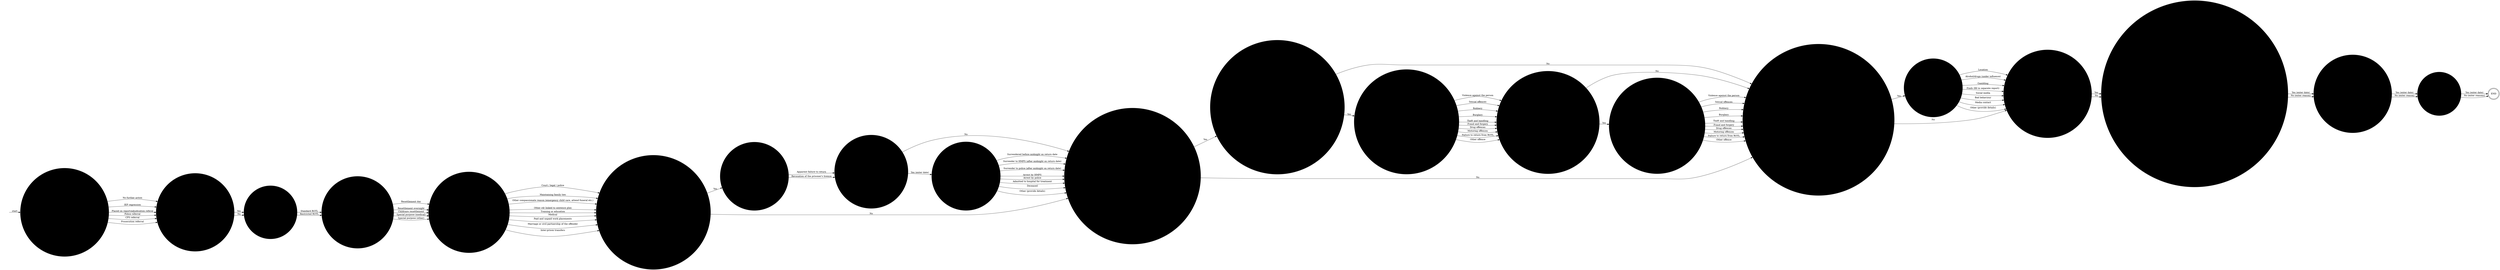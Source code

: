 digraph OLD_TEMPORARY_RELEASE_FAILURE2 {  rankdir=LR;
  node [shape = circle];
  START_NODE [label="", shape=none];
  START_NODE -> 55179 [label = "start"];
  END_NODE [label="END", shape="doublecircle"];
  55179 [label = "What was the main management outcome of the incident?", style="filled", color="#DDD"];
  55179 -> 55180 [label = "No further action", style="filled", color="#DDD"];
  55179 -> 55180 [label = "IEP regression", style="filled", color="#DDD"];
  55179 -> 55180 [label = "Placed on report/adjudication referal", style="filled", color="#DDD"];
  55179 -> 55180 [label = "Police referral", style="filled", color="#DDD"];
  55179 -> 55180 [label = "CPS referral", style="filled", color="#DDD"];
  55179 -> 55180 [label = "Prosecution referral", style="filled", color="#DDD"];
  55180 [label = "Is any member of staff facing disciplinary charges?", style="filled", color="#DDD"];
  55180 -> 55181 [label = "Yes", style="filled", color="#DDD"];
  55180 -> 55181 [label = "No", style="filled", color="#DDD"];
  55181 [label = "Was ROTL standard or restricted?", style="filled", color="#DDD"];
  55181 -> 55182 [label = "Standard ROTL", style="filled", color="#DDD"];
  55181 -> 55182 [label = "Restricted ROTL", style="filled", color="#DDD"];
  55182 [label = "What type of temporary licence was breached?", style="filled", color="#DDD"];
  55182 -> 55183 [label = "Resettlement day", style="filled", color="#DDD"];
  55182 -> 55183 [label = "Resettlement overnight", style="filled", color="#DDD"];
  55182 -> 55183 [label = "Childcare resettlement", style="filled", color="#DDD"];
  55182 -> 55183 [label = "Special purpose (medical)", style="filled", color="#DDD"];
  55182 -> 55183 [label = "Special purpose (other)", style="filled", color="#DDD"];
  55183 [label = "What was the specific purpose of temporary release?", style="filled", color="#DDD"];
  55183 -> 55184 [label = "Court / legal / police", style="filled", color="#DDD"];
  55183 -> 55184 [label = "Maintaining family ties", style="filled", color="#DDD"];
  55183 -> 55184 [label = "Other compassionate reason (emergency child care, attend funeral etc.)", style="filled", color="#DDD"];
  55183 -> 55184 [label = "Other rdr linked to sentence plan", style="filled", color="#DDD"];
  55183 -> 55184 [label = "Training or education", style="filled", color="#DDD"];
  55183 -> 55184 [label = "Medical", style="filled", color="#DDD"];
  55183 -> 55184 [label = "Paid and unpaid work placements", style="filled", color="#DDD"];
  55183 -> 55184 [label = "Marriage or civil partnership of the offender", style="filled", color="#DDD"];
  55183 -> 55184 [label = "Inter-prison transfers", style="filled", color="#DDD"];
  55184 [label = "Were UAL contingency plans (including notification to the police) activated?", style="filled", color="#DDD"];
  55184 -> 55185 [label = "Yes", style="filled", color="#DDD"];
  55184 -> 55188 [label = "No", style="filled", color="#DDD"];
  55185 [label = "Why were UAL contingency plans activated?", style="filled", color="#DDD"];
  55185 -> 55186 [label = "Apparent failure to return", style="filled", color="#DDD"];
  55185 -> 55186 [label = "Revocation of the prisoner's licence", style="filled", color="#DDD"];
  55186 [label = "Has the prisoner surrendered/been recaptured?", style="filled", color="#DDD"];
  55186 -> 55187 [label = "Yes (enter date)", style="filled", color="#DDD"];
  55186 -> 55188 [label = "No", style="filled", color="#DDD"];
  55187 [label = "How did prisoner surrender/get recaptured?", style="filled", color="#DDD"];
  55187 -> 55188 [label = "Surrendered before midnight on return date", style="filled", color="#DDD"];
  55187 -> 55188 [label = "Surrender to HMPS (after midnight on return date)", style="filled", color="#DDD"];
  55187 -> 55188 [label = "Surrender to police (after midnight on return date)", style="filled", color="#DDD"];
  55187 -> 55188 [label = "Arrest by HMPS", style="filled", color="#DDD"];
  55187 -> 55188 [label = "Arrest by police", style="filled", color="#DDD"];
  55187 -> 55188 [label = "Admitted to hospital for treatment", style="filled", color="#DDD"];
  55187 -> 55188 [label = "Deceased", style="filled", color="#DDD"];
  55187 -> 55188 [label = "Other (provide details)", style="filled", color="#DDD"];
  55188 [label = "Was the prisoner arrested for an offence allegedly committed whilst temporarily released?", style="filled", color="#DDD"];
  55188 -> 55189 [label = "Yes", style="filled", color="#DDD"];
  55188 -> 55193 [label = "No", style="filled", color="#DDD"];
  55189 [label = "Has the prisoner been charged with any offence (include the offence of failure to return)?", style="filled", color="#DDD"];
  55189 -> 55190 [label = "Yes", style="filled", color="#DDD"];
  55189 -> 55193 [label = "No", style="filled", color="#DDD"];
  55190 [label = "With what type of offence or offences has the prisoner been charged?", style="filled", color="#DDD"];
  55190 -> 55191 [label = "Violence against the person", style="filled", color="#DDD"];
  55190 -> 55191 [label = "Sexual offences", style="filled", color="#DDD"];
  55190 -> 55191 [label = "Robbery", style="filled", color="#DDD"];
  55190 -> 55191 [label = "Burglary", style="filled", color="#DDD"];
  55190 -> 55191 [label = "Theft and handling", style="filled", color="#DDD"];
  55190 -> 55191 [label = "Fraud and forgery", style="filled", color="#DDD"];
  55190 -> 55191 [label = "Drug offences", style="filled", color="#DDD"];
  55190 -> 55191 [label = "Motoring offences", style="filled", color="#DDD"];
  55190 -> 55191 [label = "Failure to return from ROTL", style="filled", color="#DDD"];
  55190 -> 55191 [label = "Other offence", style="filled", color="#DDD"];
  55191 [label = "Has the prisoner been found guilty of offences committed on ROTL?", style="filled", color="#DDD"];
  55191 -> 55192 [label = "Yes", style="filled", color="#DDD"];
  55191 -> 55193 [label = "No", style="filled", color="#DDD"];
  55192 [label = "What offence or offences has the prisoner been found guilty of?", style="filled", color="#DDD"];
  55192 -> 55193 [label = "Violence against the person", style="filled", color="#DDD"];
  55192 -> 55193 [label = "Sexual offences", style="filled", color="#DDD"];
  55192 -> 55193 [label = "Robbery", style="filled", color="#DDD"];
  55192 -> 55193 [label = "Burglary", style="filled", color="#DDD"];
  55192 -> 55193 [label = "Theft and handling", style="filled", color="#DDD"];
  55192 -> 55193 [label = "Fraud and forgery", style="filled", color="#DDD"];
  55192 -> 55193 [label = "Drug offences", style="filled", color="#DDD"];
  55192 -> 55193 [label = "Motoring offences", style="filled", color="#DDD"];
  55192 -> 55193 [label = "Failure to return from ROTL", style="filled", color="#DDD"];
  55192 -> 55193 [label = "Other offence", style="filled", color="#DDD"];
  55193 [label = "Was any part of the failure failing to comply with any other licence conditions (standard or bespoke)?", style="filled", color="#DDD"];
  55193 -> 55194 [label = "Yes", style="filled", color="#DDD"];
  55193 -> 55195 [label = "No", style="filled", color="#DDD"];
  55194 [label = "Please specify which conditions apply", style="filled", color="#DDD"];
  55194 -> 55195 [label = "Location", style="filled", color="#DDD"];
  55194 -> 55195 [label = "Alcohol/drugs (under influence)", style="filled", color="#DDD"];
  55194 -> 55195 [label = "Gambling", style="filled", color="#DDD"];
  55194 -> 55195 [label = "Finds (fill in separate report)", style="filled", color="#DDD"];
  55194 -> 55195 [label = "Social media", style="filled", color="#DDD"];
  55194 -> 55195 [label = "Bad behaviour", style="filled", color="#DDD"];
  55194 -> 55195 [label = "Media contact", style="filled", color="#DDD"];
  55194 -> 55195 [label = "Other (provide details)", style="filled", color="#DDD"];
  55195 [label = "Was failure due to matters beyond the prisoner’s control?", style="filled", color="#DDD"];
  55195 -> 55196 [label = "Yes", style="filled", color="#DDD"];
  55195 -> 55196 [label = "No", style="filled", color="#DDD"];
  55196 [label = "Have SFO team, offender manager in the community, victim liaison officer and employer (where appropriate) been informed?", style="filled", color="#DDD"];
  55196 -> 55197 [label = "Yes (enter date)", style="filled", color="#DDD"];
  55196 -> 55197 [label = "No (enter reason)", style="filled", color="#DDD"];
  55197 [label = "Has the deputy director of custody been informed?", style="filled", color="#DDD"];
  55197 -> 55198 [label = "Yes (enter date)", style="filled", color="#DDD"];
  55197 -> 55198 [label = "No (enter reason)", style="filled", color="#DDD"];
  55198 [label = "Have PPCS been informed?", style="filled", color="#DDD"];
  55198 -> END_NODE [label = "Yes (enter date)", style="filled", color="#DDD"];
  55198 -> END_NODE [label = "No (enter reasons)", style="filled", color="#DDD"];
}
